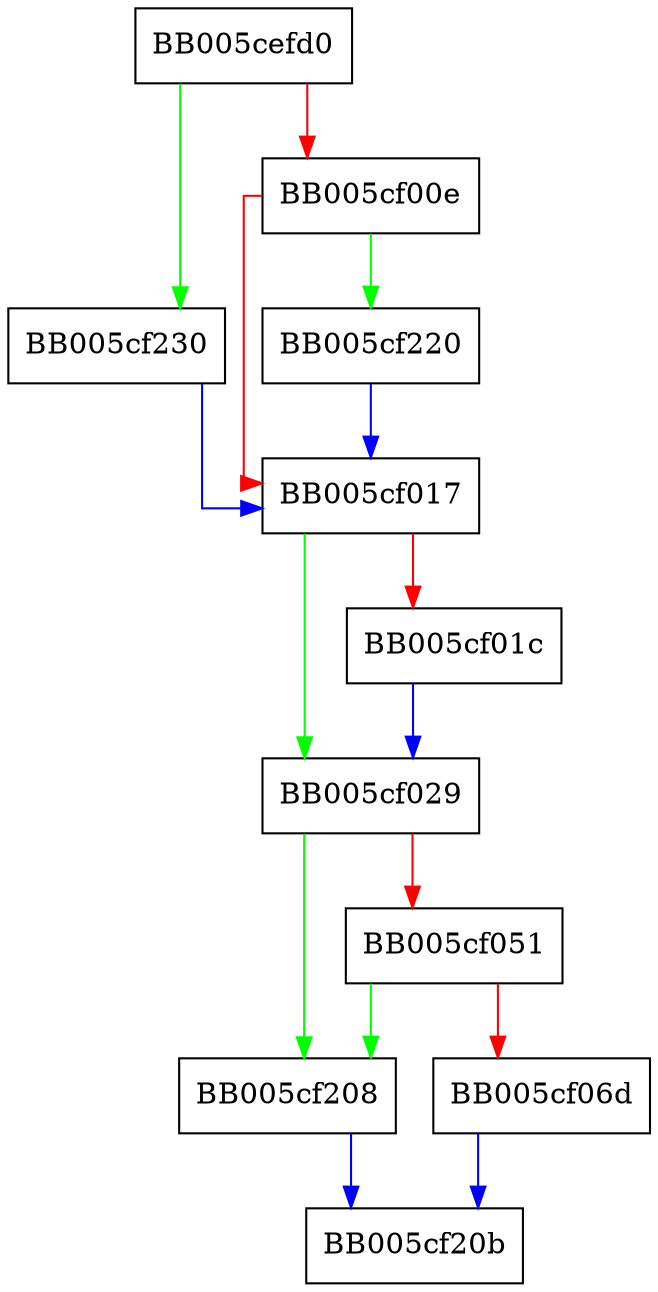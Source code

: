 digraph ossl_pkcs5_pbkdf2_hmac_ex {
  node [shape="box"];
  graph [splines=ortho];
  BB005cefd0 -> BB005cf230 [color="green"];
  BB005cefd0 -> BB005cf00e [color="red"];
  BB005cf00e -> BB005cf220 [color="green"];
  BB005cf00e -> BB005cf017 [color="red"];
  BB005cf017 -> BB005cf029 [color="green"];
  BB005cf017 -> BB005cf01c [color="red"];
  BB005cf01c -> BB005cf029 [color="blue"];
  BB005cf029 -> BB005cf208 [color="green"];
  BB005cf029 -> BB005cf051 [color="red"];
  BB005cf051 -> BB005cf208 [color="green"];
  BB005cf051 -> BB005cf06d [color="red"];
  BB005cf06d -> BB005cf20b [color="blue"];
  BB005cf208 -> BB005cf20b [color="blue"];
  BB005cf220 -> BB005cf017 [color="blue"];
  BB005cf230 -> BB005cf017 [color="blue"];
}